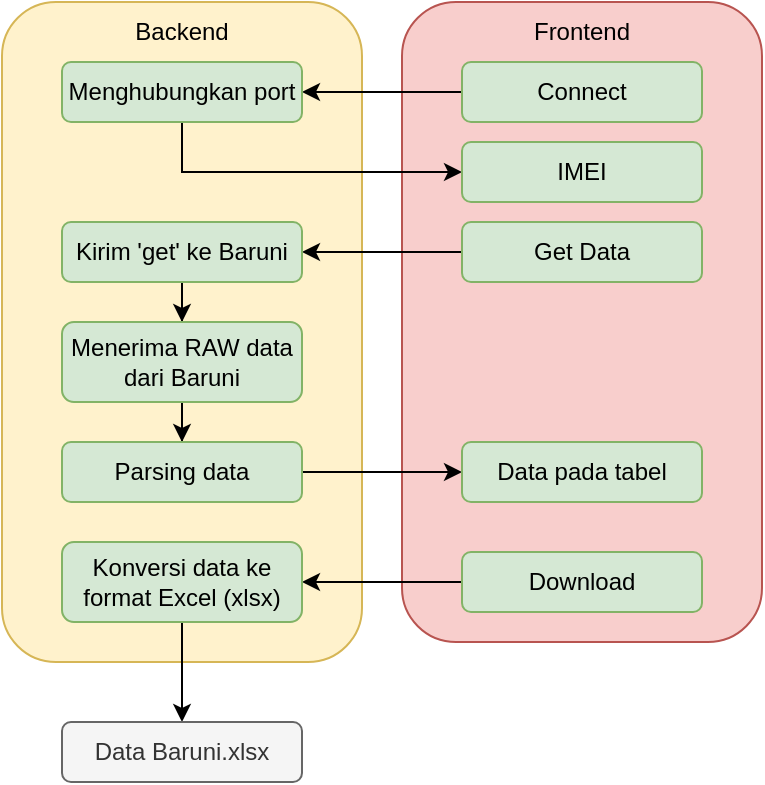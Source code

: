 <mxfile version="26.0.16">
  <diagram id="Zsgqw2CNvB9rZYa9Q4gQ" name="Page-1">
    <mxGraphModel dx="888" dy="565" grid="1" gridSize="10" guides="1" tooltips="1" connect="1" arrows="1" fold="1" page="1" pageScale="1" pageWidth="850" pageHeight="1100" math="0" shadow="0">
      <root>
        <mxCell id="0" />
        <mxCell id="1" parent="0" />
        <mxCell id="HclatrSdNJmDUb5NzU8U-27" value="" style="rounded=1;whiteSpace=wrap;html=1;fillColor=#f8cecc;strokeColor=#b85450;" parent="1" vertex="1">
          <mxGeometry x="520" y="100" width="180" height="320" as="geometry" />
        </mxCell>
        <mxCell id="HclatrSdNJmDUb5NzU8U-29" value="" style="rounded=1;whiteSpace=wrap;html=1;fillColor=#fff2cc;strokeColor=#d6b656;" parent="1" vertex="1">
          <mxGeometry x="320" y="100" width="180" height="330" as="geometry" />
        </mxCell>
        <mxCell id="HclatrSdNJmDUb5NzU8U-32" style="edgeStyle=orthogonalEdgeStyle;rounded=0;orthogonalLoop=1;jettySize=auto;html=1;" parent="1" source="HclatrSdNJmDUb5NzU8U-28" target="HclatrSdNJmDUb5NzU8U-30" edge="1">
          <mxGeometry relative="1" as="geometry" />
        </mxCell>
        <mxCell id="HclatrSdNJmDUb5NzU8U-28" value="Connect" style="rounded=1;whiteSpace=wrap;html=1;fillColor=#d5e8d4;strokeColor=#82b366;" parent="1" vertex="1">
          <mxGeometry x="550" y="130" width="120" height="30" as="geometry" />
        </mxCell>
        <mxCell id="iDlr8XySpqiMPOaVipqM-1" style="edgeStyle=orthogonalEdgeStyle;rounded=0;orthogonalLoop=1;jettySize=auto;html=1;entryX=0;entryY=0.5;entryDx=0;entryDy=0;" parent="1" source="HclatrSdNJmDUb5NzU8U-30" target="HclatrSdNJmDUb5NzU8U-36" edge="1">
          <mxGeometry relative="1" as="geometry">
            <Array as="points">
              <mxPoint x="410" y="185" />
            </Array>
          </mxGeometry>
        </mxCell>
        <mxCell id="HclatrSdNJmDUb5NzU8U-30" value="Menghubungkan port" style="rounded=1;whiteSpace=wrap;html=1;fillColor=#d5e8d4;strokeColor=#82b366;" parent="1" vertex="1">
          <mxGeometry x="350" y="130" width="120" height="30" as="geometry" />
        </mxCell>
        <mxCell id="HclatrSdNJmDUb5NzU8U-35" style="edgeStyle=orthogonalEdgeStyle;rounded=0;orthogonalLoop=1;jettySize=auto;html=1;entryX=1;entryY=0.5;entryDx=0;entryDy=0;" parent="1" source="HclatrSdNJmDUb5NzU8U-33" target="HclatrSdNJmDUb5NzU8U-34" edge="1">
          <mxGeometry relative="1" as="geometry" />
        </mxCell>
        <mxCell id="HclatrSdNJmDUb5NzU8U-33" value="Get Data" style="rounded=1;whiteSpace=wrap;html=1;fillColor=#d5e8d4;strokeColor=#82b366;" parent="1" vertex="1">
          <mxGeometry x="550" y="210" width="120" height="30" as="geometry" />
        </mxCell>
        <mxCell id="HclatrSdNJmDUb5NzU8U-39" style="edgeStyle=orthogonalEdgeStyle;rounded=0;orthogonalLoop=1;jettySize=auto;html=1;" parent="1" source="HclatrSdNJmDUb5NzU8U-34" target="HclatrSdNJmDUb5NzU8U-38" edge="1">
          <mxGeometry relative="1" as="geometry" />
        </mxCell>
        <mxCell id="HclatrSdNJmDUb5NzU8U-34" value="&lt;div&gt;Kirim &#39;get&#39; ke Baruni&lt;/div&gt;" style="rounded=1;whiteSpace=wrap;html=1;fillColor=#d5e8d4;strokeColor=#82b366;" parent="1" vertex="1">
          <mxGeometry x="350" y="210" width="120" height="30" as="geometry" />
        </mxCell>
        <mxCell id="HclatrSdNJmDUb5NzU8U-36" value="IMEI" style="rounded=1;whiteSpace=wrap;html=1;fillColor=#d5e8d4;strokeColor=#82b366;" parent="1" vertex="1">
          <mxGeometry x="550" y="170" width="120" height="30" as="geometry" />
        </mxCell>
        <mxCell id="HclatrSdNJmDUb5NzU8U-41" style="edgeStyle=orthogonalEdgeStyle;rounded=0;orthogonalLoop=1;jettySize=auto;html=1;entryX=0.5;entryY=0;entryDx=0;entryDy=0;" parent="1" source="HclatrSdNJmDUb5NzU8U-38" target="HclatrSdNJmDUb5NzU8U-40" edge="1">
          <mxGeometry relative="1" as="geometry" />
        </mxCell>
        <mxCell id="HclatrSdNJmDUb5NzU8U-38" value="Menerima RAW data dari Baruni" style="rounded=1;whiteSpace=wrap;html=1;fillColor=#d5e8d4;strokeColor=#82b366;" parent="1" vertex="1">
          <mxGeometry x="350" y="260" width="120" height="40" as="geometry" />
        </mxCell>
        <mxCell id="iDlr8XySpqiMPOaVipqM-2" style="edgeStyle=orthogonalEdgeStyle;rounded=0;orthogonalLoop=1;jettySize=auto;html=1;" parent="1" source="HclatrSdNJmDUb5NzU8U-40" target="HclatrSdNJmDUb5NzU8U-42" edge="1">
          <mxGeometry relative="1" as="geometry" />
        </mxCell>
        <mxCell id="HclatrSdNJmDUb5NzU8U-40" value="Parsing data" style="rounded=1;whiteSpace=wrap;html=1;fillColor=#d5e8d4;strokeColor=#82b366;" parent="1" vertex="1">
          <mxGeometry x="350" y="320" width="120" height="30" as="geometry" />
        </mxCell>
        <mxCell id="HclatrSdNJmDUb5NzU8U-42" value="Data pada tabel" style="rounded=1;whiteSpace=wrap;html=1;fillColor=#d5e8d4;strokeColor=#82b366;" parent="1" vertex="1">
          <mxGeometry x="550" y="320" width="120" height="30" as="geometry" />
        </mxCell>
        <mxCell id="fA6suLAksVKcU8DDfOKB-1" style="edgeStyle=orthogonalEdgeStyle;rounded=0;orthogonalLoop=1;jettySize=auto;html=1;entryX=1;entryY=0.5;entryDx=0;entryDy=0;" parent="1" source="HclatrSdNJmDUb5NzU8U-44" target="HclatrSdNJmDUb5NzU8U-45" edge="1">
          <mxGeometry relative="1" as="geometry" />
        </mxCell>
        <mxCell id="HclatrSdNJmDUb5NzU8U-44" value="Download" style="rounded=1;whiteSpace=wrap;html=1;fillColor=#d5e8d4;strokeColor=#82b366;" parent="1" vertex="1">
          <mxGeometry x="550" y="375" width="120" height="30" as="geometry" />
        </mxCell>
        <mxCell id="fA6suLAksVKcU8DDfOKB-4" style="edgeStyle=orthogonalEdgeStyle;rounded=0;orthogonalLoop=1;jettySize=auto;html=1;entryX=0.5;entryY=0;entryDx=0;entryDy=0;" parent="1" source="HclatrSdNJmDUb5NzU8U-45" target="fA6suLAksVKcU8DDfOKB-2" edge="1">
          <mxGeometry relative="1" as="geometry" />
        </mxCell>
        <mxCell id="HclatrSdNJmDUb5NzU8U-45" value="Konversi data ke format Excel (xlsx)" style="rounded=1;whiteSpace=wrap;html=1;fillColor=#d5e8d4;strokeColor=#82b366;" parent="1" vertex="1">
          <mxGeometry x="350" y="370" width="120" height="40" as="geometry" />
        </mxCell>
        <mxCell id="HclatrSdNJmDUb5NzU8U-46" value="Backend" style="text;html=1;align=center;verticalAlign=middle;whiteSpace=wrap;rounded=0;" parent="1" vertex="1">
          <mxGeometry x="380" y="100" width="60" height="30" as="geometry" />
        </mxCell>
        <mxCell id="HclatrSdNJmDUb5NzU8U-47" value="Frontend" style="text;html=1;align=center;verticalAlign=middle;whiteSpace=wrap;rounded=0;" parent="1" vertex="1">
          <mxGeometry x="580" y="100" width="60" height="30" as="geometry" />
        </mxCell>
        <mxCell id="fA6suLAksVKcU8DDfOKB-2" value="Data Baruni.xlsx" style="rounded=1;whiteSpace=wrap;html=1;fillColor=#f5f5f5;strokeColor=#666666;fontColor=#333333;" parent="1" vertex="1">
          <mxGeometry x="350" y="460" width="120" height="30" as="geometry" />
        </mxCell>
      </root>
    </mxGraphModel>
  </diagram>
</mxfile>
